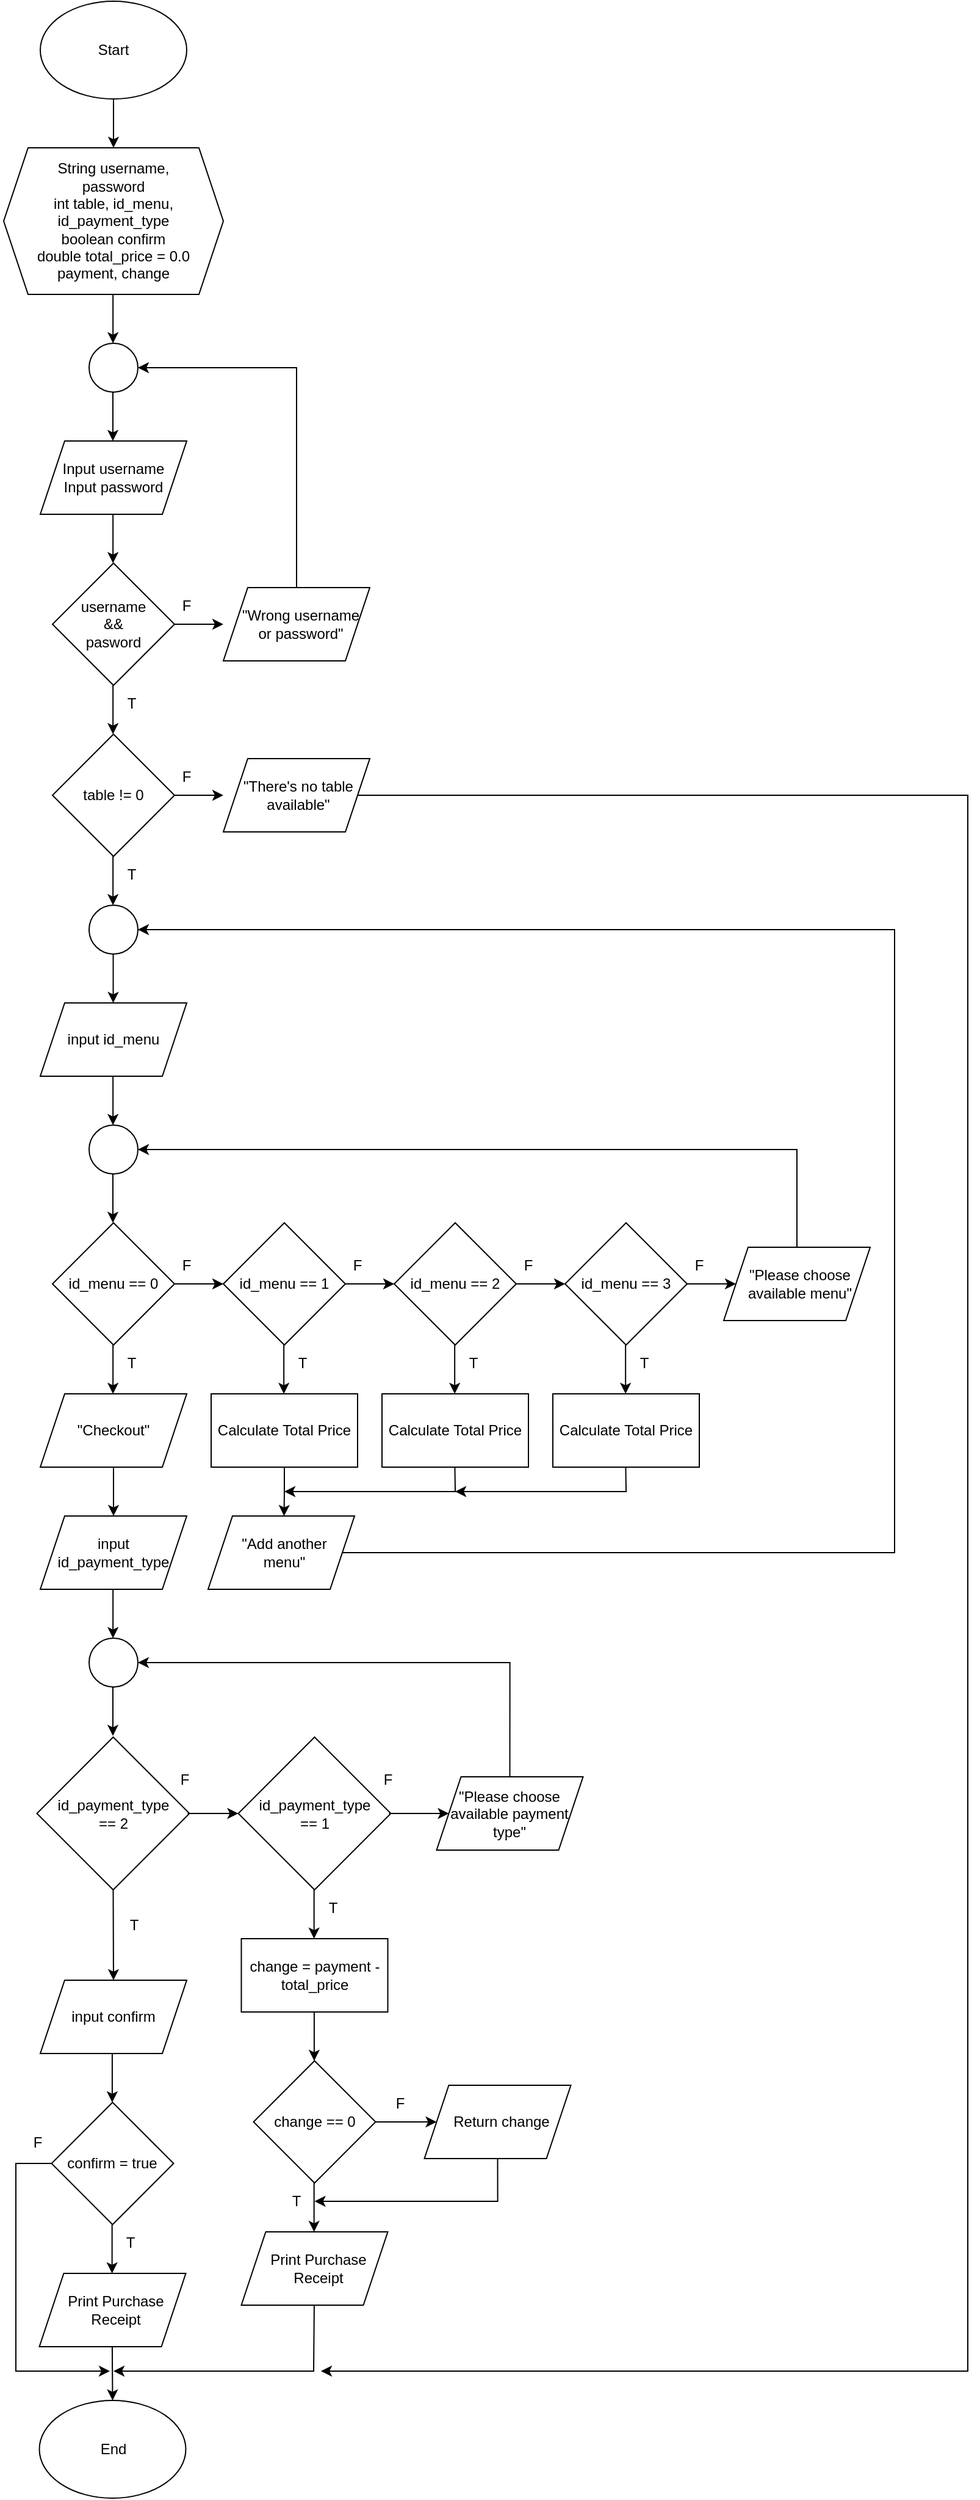 <mxfile version="22.0.4" type="device">
  <diagram id="C5RBs43oDa-KdzZeNtuy" name="Page-1">
    <mxGraphModel dx="1302" dy="694" grid="1" gridSize="10" guides="1" tooltips="1" connect="1" arrows="1" fold="1" page="1" pageScale="1" pageWidth="827" pageHeight="1169" math="0" shadow="0">
      <root>
        <mxCell id="WIyWlLk6GJQsqaUBKTNV-0" />
        <mxCell id="WIyWlLk6GJQsqaUBKTNV-1" parent="WIyWlLk6GJQsqaUBKTNV-0" />
        <mxCell id="mtUxCEYfdpIzJT_yHDzn-0" value="" style="ellipse;whiteSpace=wrap;html=1;" parent="WIyWlLk6GJQsqaUBKTNV-1" vertex="1">
          <mxGeometry x="200" y="40" width="120" height="80" as="geometry" />
        </mxCell>
        <mxCell id="mtUxCEYfdpIzJT_yHDzn-1" value="Start" style="text;html=1;strokeColor=none;fillColor=none;align=center;verticalAlign=middle;whiteSpace=wrap;rounded=0;" parent="WIyWlLk6GJQsqaUBKTNV-1" vertex="1">
          <mxGeometry x="230" y="65" width="60" height="30" as="geometry" />
        </mxCell>
        <mxCell id="mtUxCEYfdpIzJT_yHDzn-2" value="" style="endArrow=classic;html=1;rounded=0;exitX=0.5;exitY=1;exitDx=0;exitDy=0;" parent="WIyWlLk6GJQsqaUBKTNV-1" source="mtUxCEYfdpIzJT_yHDzn-0" edge="1">
          <mxGeometry width="50" height="50" relative="1" as="geometry">
            <mxPoint x="260" y="260" as="sourcePoint" />
            <mxPoint x="260" y="160" as="targetPoint" />
          </mxGeometry>
        </mxCell>
        <mxCell id="mtUxCEYfdpIzJT_yHDzn-3" value="" style="shape=hexagon;perimeter=hexagonPerimeter2;whiteSpace=wrap;html=1;fixedSize=1;" parent="WIyWlLk6GJQsqaUBKTNV-1" vertex="1">
          <mxGeometry x="170" y="160" width="180" height="120" as="geometry" />
        </mxCell>
        <mxCell id="mtUxCEYfdpIzJT_yHDzn-4" value="String username, password&lt;br&gt;int table, id_menu, id_payment_type&lt;br&gt;boolean confirm&lt;br&gt;double total_price = 0.0 payment, change" style="text;html=1;strokeColor=none;fillColor=none;align=center;verticalAlign=middle;whiteSpace=wrap;rounded=0;" parent="WIyWlLk6GJQsqaUBKTNV-1" vertex="1">
          <mxGeometry x="189.75" y="160" width="140" height="120" as="geometry" />
        </mxCell>
        <mxCell id="mtUxCEYfdpIzJT_yHDzn-5" value="" style="endArrow=classic;html=1;rounded=0;exitX=0.5;exitY=1;exitDx=0;exitDy=0;" parent="WIyWlLk6GJQsqaUBKTNV-1" edge="1">
          <mxGeometry width="50" height="50" relative="1" as="geometry">
            <mxPoint x="259.58" y="280" as="sourcePoint" />
            <mxPoint x="259.58" y="320" as="targetPoint" />
          </mxGeometry>
        </mxCell>
        <mxCell id="mtUxCEYfdpIzJT_yHDzn-6" value="" style="shape=parallelogram;perimeter=parallelogramPerimeter;whiteSpace=wrap;html=1;fixedSize=1;" parent="WIyWlLk6GJQsqaUBKTNV-1" vertex="1">
          <mxGeometry x="200" y="400" width="120" height="60" as="geometry" />
        </mxCell>
        <mxCell id="mtUxCEYfdpIzJT_yHDzn-7" value="Input username Input password" style="text;html=1;strokeColor=none;fillColor=none;align=center;verticalAlign=middle;whiteSpace=wrap;rounded=0;" parent="WIyWlLk6GJQsqaUBKTNV-1" vertex="1">
          <mxGeometry x="215" y="415" width="90" height="30" as="geometry" />
        </mxCell>
        <mxCell id="mtUxCEYfdpIzJT_yHDzn-8" value="" style="endArrow=classic;html=1;rounded=0;exitX=0.5;exitY=1;exitDx=0;exitDy=0;" parent="WIyWlLk6GJQsqaUBKTNV-1" edge="1">
          <mxGeometry width="50" height="50" relative="1" as="geometry">
            <mxPoint x="259.58" y="460" as="sourcePoint" />
            <mxPoint x="259.58" y="500" as="targetPoint" />
          </mxGeometry>
        </mxCell>
        <mxCell id="mtUxCEYfdpIzJT_yHDzn-9" value="" style="rhombus;whiteSpace=wrap;html=1;" parent="WIyWlLk6GJQsqaUBKTNV-1" vertex="1">
          <mxGeometry x="210" y="500" width="100" height="100" as="geometry" />
        </mxCell>
        <mxCell id="mtUxCEYfdpIzJT_yHDzn-10" value="username &amp;amp;&amp;amp; pasword" style="text;html=1;strokeColor=none;fillColor=none;align=center;verticalAlign=middle;whiteSpace=wrap;rounded=0;" parent="WIyWlLk6GJQsqaUBKTNV-1" vertex="1">
          <mxGeometry x="230" y="530" width="60" height="40" as="geometry" />
        </mxCell>
        <mxCell id="mtUxCEYfdpIzJT_yHDzn-12" value="" style="endArrow=classic;html=1;rounded=0;exitX=0.5;exitY=1;exitDx=0;exitDy=0;" parent="WIyWlLk6GJQsqaUBKTNV-1" edge="1">
          <mxGeometry width="50" height="50" relative="1" as="geometry">
            <mxPoint x="310" y="550" as="sourcePoint" />
            <mxPoint x="350" y="550" as="targetPoint" />
          </mxGeometry>
        </mxCell>
        <mxCell id="mtUxCEYfdpIzJT_yHDzn-13" value="" style="endArrow=classic;html=1;rounded=0;exitX=0.5;exitY=1;exitDx=0;exitDy=0;" parent="WIyWlLk6GJQsqaUBKTNV-1" edge="1">
          <mxGeometry width="50" height="50" relative="1" as="geometry">
            <mxPoint x="259.58" y="600" as="sourcePoint" />
            <mxPoint x="259.58" y="640" as="targetPoint" />
          </mxGeometry>
        </mxCell>
        <mxCell id="mtUxCEYfdpIzJT_yHDzn-14" value="F" style="text;html=1;strokeColor=none;fillColor=none;align=center;verticalAlign=middle;whiteSpace=wrap;rounded=0;" parent="WIyWlLk6GJQsqaUBKTNV-1" vertex="1">
          <mxGeometry x="290" y="520" width="60" height="30" as="geometry" />
        </mxCell>
        <mxCell id="mtUxCEYfdpIzJT_yHDzn-15" value="T" style="text;html=1;strokeColor=none;fillColor=none;align=center;verticalAlign=middle;whiteSpace=wrap;rounded=0;" parent="WIyWlLk6GJQsqaUBKTNV-1" vertex="1">
          <mxGeometry x="245" y="600" width="60" height="30" as="geometry" />
        </mxCell>
        <mxCell id="mtUxCEYfdpIzJT_yHDzn-16" value="" style="shape=parallelogram;perimeter=parallelogramPerimeter;whiteSpace=wrap;html=1;fixedSize=1;" parent="WIyWlLk6GJQsqaUBKTNV-1" vertex="1">
          <mxGeometry x="350" y="520" width="120" height="60" as="geometry" />
        </mxCell>
        <mxCell id="mtUxCEYfdpIzJT_yHDzn-17" value="&quot;Wrong username or password&quot;" style="text;html=1;strokeColor=none;fillColor=none;align=center;verticalAlign=middle;whiteSpace=wrap;rounded=0;" parent="WIyWlLk6GJQsqaUBKTNV-1" vertex="1">
          <mxGeometry x="359.5" y="535" width="107" height="30" as="geometry" />
        </mxCell>
        <mxCell id="mtUxCEYfdpIzJT_yHDzn-20" value="" style="endArrow=classic;html=1;rounded=0;exitX=0.5;exitY=0;exitDx=0;exitDy=0;entryX=1;entryY=0.5;entryDx=0;entryDy=0;" parent="WIyWlLk6GJQsqaUBKTNV-1" source="mtUxCEYfdpIzJT_yHDzn-16" target="gABwXKoPY9eizgWcIS5i-0" edge="1">
          <mxGeometry width="50" height="50" relative="1" as="geometry">
            <mxPoint x="340" y="520" as="sourcePoint" />
            <mxPoint x="390" y="470" as="targetPoint" />
            <Array as="points">
              <mxPoint x="410" y="340" />
            </Array>
          </mxGeometry>
        </mxCell>
        <mxCell id="mtUxCEYfdpIzJT_yHDzn-22" value="" style="rhombus;whiteSpace=wrap;html=1;" parent="WIyWlLk6GJQsqaUBKTNV-1" vertex="1">
          <mxGeometry x="210" y="640" width="100" height="100" as="geometry" />
        </mxCell>
        <mxCell id="mtUxCEYfdpIzJT_yHDzn-23" value="table != 0" style="text;html=1;strokeColor=none;fillColor=none;align=center;verticalAlign=middle;whiteSpace=wrap;rounded=0;" parent="WIyWlLk6GJQsqaUBKTNV-1" vertex="1">
          <mxGeometry x="230" y="670" width="60" height="40" as="geometry" />
        </mxCell>
        <mxCell id="mtUxCEYfdpIzJT_yHDzn-24" value="" style="endArrow=classic;html=1;rounded=0;exitX=0.5;exitY=1;exitDx=0;exitDy=0;" parent="WIyWlLk6GJQsqaUBKTNV-1" edge="1">
          <mxGeometry width="50" height="50" relative="1" as="geometry">
            <mxPoint x="259.58" y="740" as="sourcePoint" />
            <mxPoint x="259.58" y="780" as="targetPoint" />
          </mxGeometry>
        </mxCell>
        <mxCell id="mtUxCEYfdpIzJT_yHDzn-25" value="T" style="text;html=1;strokeColor=none;fillColor=none;align=center;verticalAlign=middle;whiteSpace=wrap;rounded=0;" parent="WIyWlLk6GJQsqaUBKTNV-1" vertex="1">
          <mxGeometry x="245" y="740" width="60" height="30" as="geometry" />
        </mxCell>
        <mxCell id="mtUxCEYfdpIzJT_yHDzn-26" value="" style="endArrow=classic;html=1;rounded=0;exitX=0.5;exitY=1;exitDx=0;exitDy=0;" parent="WIyWlLk6GJQsqaUBKTNV-1" edge="1">
          <mxGeometry width="50" height="50" relative="1" as="geometry">
            <mxPoint x="310" y="690" as="sourcePoint" />
            <mxPoint x="350" y="690" as="targetPoint" />
          </mxGeometry>
        </mxCell>
        <mxCell id="mtUxCEYfdpIzJT_yHDzn-27" value="F" style="text;html=1;strokeColor=none;fillColor=none;align=center;verticalAlign=middle;whiteSpace=wrap;rounded=0;" parent="WIyWlLk6GJQsqaUBKTNV-1" vertex="1">
          <mxGeometry x="290" y="660" width="60" height="30" as="geometry" />
        </mxCell>
        <mxCell id="gABwXKoPY9eizgWcIS5i-129" style="edgeStyle=orthogonalEdgeStyle;rounded=0;orthogonalLoop=1;jettySize=auto;html=1;exitX=1;exitY=0.5;exitDx=0;exitDy=0;" parent="WIyWlLk6GJQsqaUBKTNV-1" source="mtUxCEYfdpIzJT_yHDzn-28" edge="1">
          <mxGeometry relative="1" as="geometry">
            <mxPoint x="430" y="1980" as="targetPoint" />
            <Array as="points">
              <mxPoint x="960" y="690" />
              <mxPoint x="960" y="1980" />
            </Array>
          </mxGeometry>
        </mxCell>
        <mxCell id="mtUxCEYfdpIzJT_yHDzn-28" value="" style="shape=parallelogram;perimeter=parallelogramPerimeter;whiteSpace=wrap;html=1;fixedSize=1;" parent="WIyWlLk6GJQsqaUBKTNV-1" vertex="1">
          <mxGeometry x="350" y="660" width="120" height="60" as="geometry" />
        </mxCell>
        <mxCell id="mtUxCEYfdpIzJT_yHDzn-29" value="&quot;There&#39;s no table available&quot;" style="text;html=1;strokeColor=none;fillColor=none;align=center;verticalAlign=middle;whiteSpace=wrap;rounded=0;" parent="WIyWlLk6GJQsqaUBKTNV-1" vertex="1">
          <mxGeometry x="361" y="675" width="100.5" height="30" as="geometry" />
        </mxCell>
        <mxCell id="mtUxCEYfdpIzJT_yHDzn-30" value="" style="rhombus;whiteSpace=wrap;html=1;" parent="WIyWlLk6GJQsqaUBKTNV-1" vertex="1">
          <mxGeometry x="350" y="1040" width="100" height="100" as="geometry" />
        </mxCell>
        <mxCell id="mtUxCEYfdpIzJT_yHDzn-31" value="id_menu == 1" style="text;html=1;strokeColor=none;fillColor=none;align=center;verticalAlign=middle;whiteSpace=wrap;rounded=0;" parent="WIyWlLk6GJQsqaUBKTNV-1" vertex="1">
          <mxGeometry x="360" y="1070" width="80" height="40" as="geometry" />
        </mxCell>
        <mxCell id="mtUxCEYfdpIzJT_yHDzn-32" value="" style="endArrow=classic;html=1;rounded=0;exitX=0.5;exitY=1;exitDx=0;exitDy=0;" parent="WIyWlLk6GJQsqaUBKTNV-1" edge="1">
          <mxGeometry width="50" height="50" relative="1" as="geometry">
            <mxPoint x="399.58" y="1140" as="sourcePoint" />
            <mxPoint x="399.58" y="1180" as="targetPoint" />
          </mxGeometry>
        </mxCell>
        <mxCell id="mtUxCEYfdpIzJT_yHDzn-33" value="T" style="text;html=1;strokeColor=none;fillColor=none;align=center;verticalAlign=middle;whiteSpace=wrap;rounded=0;" parent="WIyWlLk6GJQsqaUBKTNV-1" vertex="1">
          <mxGeometry x="385" y="1140" width="60" height="30" as="geometry" />
        </mxCell>
        <mxCell id="mtUxCEYfdpIzJT_yHDzn-34" value="" style="endArrow=classic;html=1;rounded=0;exitX=0.5;exitY=1;exitDx=0;exitDy=0;" parent="WIyWlLk6GJQsqaUBKTNV-1" edge="1">
          <mxGeometry width="50" height="50" relative="1" as="geometry">
            <mxPoint x="450" y="1090" as="sourcePoint" />
            <mxPoint x="490" y="1090" as="targetPoint" />
          </mxGeometry>
        </mxCell>
        <mxCell id="mtUxCEYfdpIzJT_yHDzn-35" value="F" style="text;html=1;strokeColor=none;fillColor=none;align=center;verticalAlign=middle;whiteSpace=wrap;rounded=0;" parent="WIyWlLk6GJQsqaUBKTNV-1" vertex="1">
          <mxGeometry x="430" y="1060" width="60" height="30" as="geometry" />
        </mxCell>
        <mxCell id="mtUxCEYfdpIzJT_yHDzn-48" value="" style="rhombus;whiteSpace=wrap;html=1;" parent="WIyWlLk6GJQsqaUBKTNV-1" vertex="1">
          <mxGeometry x="490" y="1040" width="100" height="100" as="geometry" />
        </mxCell>
        <mxCell id="mtUxCEYfdpIzJT_yHDzn-49" value="id_menu == 2" style="text;html=1;strokeColor=none;fillColor=none;align=center;verticalAlign=middle;whiteSpace=wrap;rounded=0;" parent="WIyWlLk6GJQsqaUBKTNV-1" vertex="1">
          <mxGeometry x="500" y="1070" width="80" height="40" as="geometry" />
        </mxCell>
        <mxCell id="mtUxCEYfdpIzJT_yHDzn-50" value="" style="endArrow=classic;html=1;rounded=0;exitX=0.5;exitY=1;exitDx=0;exitDy=0;" parent="WIyWlLk6GJQsqaUBKTNV-1" edge="1">
          <mxGeometry width="50" height="50" relative="1" as="geometry">
            <mxPoint x="539.58" y="1140" as="sourcePoint" />
            <mxPoint x="539.58" y="1180" as="targetPoint" />
          </mxGeometry>
        </mxCell>
        <mxCell id="mtUxCEYfdpIzJT_yHDzn-51" value="T" style="text;html=1;strokeColor=none;fillColor=none;align=center;verticalAlign=middle;whiteSpace=wrap;rounded=0;" parent="WIyWlLk6GJQsqaUBKTNV-1" vertex="1">
          <mxGeometry x="525" y="1140" width="60" height="30" as="geometry" />
        </mxCell>
        <mxCell id="mtUxCEYfdpIzJT_yHDzn-52" value="" style="endArrow=classic;html=1;rounded=0;exitX=0.5;exitY=1;exitDx=0;exitDy=0;" parent="WIyWlLk6GJQsqaUBKTNV-1" edge="1">
          <mxGeometry width="50" height="50" relative="1" as="geometry">
            <mxPoint x="590" y="1090" as="sourcePoint" />
            <mxPoint x="630" y="1090" as="targetPoint" />
          </mxGeometry>
        </mxCell>
        <mxCell id="mtUxCEYfdpIzJT_yHDzn-53" value="F" style="text;html=1;strokeColor=none;fillColor=none;align=center;verticalAlign=middle;whiteSpace=wrap;rounded=0;" parent="WIyWlLk6GJQsqaUBKTNV-1" vertex="1">
          <mxGeometry x="570" y="1060" width="60" height="30" as="geometry" />
        </mxCell>
        <mxCell id="mtUxCEYfdpIzJT_yHDzn-54" value="" style="rhombus;whiteSpace=wrap;html=1;" parent="WIyWlLk6GJQsqaUBKTNV-1" vertex="1">
          <mxGeometry x="630" y="1040" width="100" height="100" as="geometry" />
        </mxCell>
        <mxCell id="mtUxCEYfdpIzJT_yHDzn-55" value="id_menu == 3" style="text;html=1;strokeColor=none;fillColor=none;align=center;verticalAlign=middle;whiteSpace=wrap;rounded=0;" parent="WIyWlLk6GJQsqaUBKTNV-1" vertex="1">
          <mxGeometry x="640" y="1070" width="80" height="40" as="geometry" />
        </mxCell>
        <mxCell id="mtUxCEYfdpIzJT_yHDzn-56" value="" style="endArrow=classic;html=1;rounded=0;exitX=0.5;exitY=1;exitDx=0;exitDy=0;" parent="WIyWlLk6GJQsqaUBKTNV-1" edge="1">
          <mxGeometry width="50" height="50" relative="1" as="geometry">
            <mxPoint x="679.58" y="1140" as="sourcePoint" />
            <mxPoint x="679.58" y="1180" as="targetPoint" />
          </mxGeometry>
        </mxCell>
        <mxCell id="mtUxCEYfdpIzJT_yHDzn-57" value="T" style="text;html=1;strokeColor=none;fillColor=none;align=center;verticalAlign=middle;whiteSpace=wrap;rounded=0;" parent="WIyWlLk6GJQsqaUBKTNV-1" vertex="1">
          <mxGeometry x="665" y="1140" width="60" height="30" as="geometry" />
        </mxCell>
        <mxCell id="mtUxCEYfdpIzJT_yHDzn-58" value="" style="endArrow=classic;html=1;rounded=0;exitX=0.5;exitY=1;exitDx=0;exitDy=0;" parent="WIyWlLk6GJQsqaUBKTNV-1" edge="1">
          <mxGeometry width="50" height="50" relative="1" as="geometry">
            <mxPoint x="730" y="1090" as="sourcePoint" />
            <mxPoint x="770" y="1090" as="targetPoint" />
          </mxGeometry>
        </mxCell>
        <mxCell id="mtUxCEYfdpIzJT_yHDzn-59" value="F" style="text;html=1;strokeColor=none;fillColor=none;align=center;verticalAlign=middle;whiteSpace=wrap;rounded=0;" parent="WIyWlLk6GJQsqaUBKTNV-1" vertex="1">
          <mxGeometry x="710" y="1060" width="60" height="30" as="geometry" />
        </mxCell>
        <mxCell id="gABwXKoPY9eizgWcIS5i-77" style="edgeStyle=orthogonalEdgeStyle;rounded=0;orthogonalLoop=1;jettySize=auto;html=1;exitX=0.5;exitY=1;exitDx=0;exitDy=0;" parent="WIyWlLk6GJQsqaUBKTNV-1" source="mtUxCEYfdpIzJT_yHDzn-64" edge="1">
          <mxGeometry relative="1" as="geometry">
            <mxPoint x="399.759" y="1280.0" as="targetPoint" />
          </mxGeometry>
        </mxCell>
        <mxCell id="mtUxCEYfdpIzJT_yHDzn-64" value="" style="rounded=0;whiteSpace=wrap;html=1;" parent="WIyWlLk6GJQsqaUBKTNV-1" vertex="1">
          <mxGeometry x="340" y="1180" width="120" height="60" as="geometry" />
        </mxCell>
        <mxCell id="mtUxCEYfdpIzJT_yHDzn-65" value="" style="rounded=0;whiteSpace=wrap;html=1;" parent="WIyWlLk6GJQsqaUBKTNV-1" vertex="1">
          <mxGeometry x="620" y="1180" width="120" height="60" as="geometry" />
        </mxCell>
        <mxCell id="mtUxCEYfdpIzJT_yHDzn-66" value="" style="rounded=0;whiteSpace=wrap;html=1;" parent="WIyWlLk6GJQsqaUBKTNV-1" vertex="1">
          <mxGeometry x="480" y="1180" width="120" height="60" as="geometry" />
        </mxCell>
        <mxCell id="mtUxCEYfdpIzJT_yHDzn-67" value="Calculate Total Price" style="text;html=1;strokeColor=none;fillColor=none;align=center;verticalAlign=middle;whiteSpace=wrap;rounded=0;" parent="WIyWlLk6GJQsqaUBKTNV-1" vertex="1">
          <mxGeometry x="340" y="1195" width="120" height="30" as="geometry" />
        </mxCell>
        <mxCell id="mtUxCEYfdpIzJT_yHDzn-68" value="Calculate Total Price" style="text;html=1;strokeColor=none;fillColor=none;align=center;verticalAlign=middle;whiteSpace=wrap;rounded=0;" parent="WIyWlLk6GJQsqaUBKTNV-1" vertex="1">
          <mxGeometry x="480" y="1195" width="120" height="30" as="geometry" />
        </mxCell>
        <mxCell id="mtUxCEYfdpIzJT_yHDzn-69" value="Calculate Total Price" style="text;html=1;strokeColor=none;fillColor=none;align=center;verticalAlign=middle;whiteSpace=wrap;rounded=0;" parent="WIyWlLk6GJQsqaUBKTNV-1" vertex="1">
          <mxGeometry x="620" y="1195" width="120" height="30" as="geometry" />
        </mxCell>
        <mxCell id="mtUxCEYfdpIzJT_yHDzn-76" value="" style="endArrow=classic;html=1;rounded=0;exitX=0.5;exitY=1;exitDx=0;exitDy=0;" parent="WIyWlLk6GJQsqaUBKTNV-1" edge="1">
          <mxGeometry width="50" height="50" relative="1" as="geometry">
            <mxPoint x="539.71" y="1240" as="sourcePoint" />
            <mxPoint x="400" y="1260" as="targetPoint" />
            <Array as="points">
              <mxPoint x="540" y="1260" />
            </Array>
          </mxGeometry>
        </mxCell>
        <mxCell id="mtUxCEYfdpIzJT_yHDzn-77" value="" style="endArrow=classic;html=1;rounded=0;exitX=0.5;exitY=1;exitDx=0;exitDy=0;" parent="WIyWlLk6GJQsqaUBKTNV-1" edge="1">
          <mxGeometry width="50" height="50" relative="1" as="geometry">
            <mxPoint x="679.71" y="1240" as="sourcePoint" />
            <mxPoint x="540" y="1260" as="targetPoint" />
            <Array as="points">
              <mxPoint x="680" y="1260" />
            </Array>
          </mxGeometry>
        </mxCell>
        <mxCell id="mtUxCEYfdpIzJT_yHDzn-78" value="" style="rhombus;whiteSpace=wrap;html=1;" parent="WIyWlLk6GJQsqaUBKTNV-1" vertex="1">
          <mxGeometry x="362.25" y="1461" width="125" height="125" as="geometry" />
        </mxCell>
        <mxCell id="mtUxCEYfdpIzJT_yHDzn-79" value="id_payment_type == 1" style="text;html=1;strokeColor=none;fillColor=none;align=center;verticalAlign=middle;whiteSpace=wrap;rounded=0;" parent="WIyWlLk6GJQsqaUBKTNV-1" vertex="1">
          <mxGeometry x="379.75" y="1503.5" width="90" height="40" as="geometry" />
        </mxCell>
        <mxCell id="mtUxCEYfdpIzJT_yHDzn-80" value="" style="endArrow=classic;html=1;rounded=0;exitX=0.5;exitY=1;exitDx=0;exitDy=0;" parent="WIyWlLk6GJQsqaUBKTNV-1" edge="1">
          <mxGeometry width="50" height="50" relative="1" as="geometry">
            <mxPoint x="424.33" y="1586" as="sourcePoint" />
            <mxPoint x="424.33" y="1626" as="targetPoint" />
          </mxGeometry>
        </mxCell>
        <mxCell id="mtUxCEYfdpIzJT_yHDzn-81" value="T" style="text;html=1;strokeColor=none;fillColor=none;align=center;verticalAlign=middle;whiteSpace=wrap;rounded=0;" parent="WIyWlLk6GJQsqaUBKTNV-1" vertex="1">
          <mxGeometry x="409.75" y="1586" width="60" height="30" as="geometry" />
        </mxCell>
        <mxCell id="mtUxCEYfdpIzJT_yHDzn-82" value="" style="endArrow=classic;html=1;rounded=0;exitX=0.5;exitY=1;exitDx=0;exitDy=0;" parent="WIyWlLk6GJQsqaUBKTNV-1" target="gABwXKoPY9eizgWcIS5i-53" edge="1">
          <mxGeometry width="50" height="50" relative="1" as="geometry">
            <mxPoint x="485.75" y="1523.5" as="sourcePoint" />
            <mxPoint x="525.75" y="1523.5" as="targetPoint" />
          </mxGeometry>
        </mxCell>
        <mxCell id="mtUxCEYfdpIzJT_yHDzn-83" value="F" style="text;html=1;strokeColor=none;fillColor=none;align=center;verticalAlign=middle;whiteSpace=wrap;rounded=0;" parent="WIyWlLk6GJQsqaUBKTNV-1" vertex="1">
          <mxGeometry x="454.75" y="1481" width="60" height="30" as="geometry" />
        </mxCell>
        <mxCell id="mtUxCEYfdpIzJT_yHDzn-87" value="" style="rhombus;whiteSpace=wrap;html=1;" parent="WIyWlLk6GJQsqaUBKTNV-1" vertex="1">
          <mxGeometry x="374.75" y="1726" width="100" height="100" as="geometry" />
        </mxCell>
        <mxCell id="mtUxCEYfdpIzJT_yHDzn-88" value="change == 0" style="text;html=1;strokeColor=none;fillColor=none;align=center;verticalAlign=middle;whiteSpace=wrap;rounded=0;" parent="WIyWlLk6GJQsqaUBKTNV-1" vertex="1">
          <mxGeometry x="379.75" y="1756" width="90" height="40" as="geometry" />
        </mxCell>
        <mxCell id="mtUxCEYfdpIzJT_yHDzn-89" value="" style="endArrow=classic;html=1;rounded=0;exitX=0.5;exitY=1;exitDx=0;exitDy=0;" parent="WIyWlLk6GJQsqaUBKTNV-1" edge="1">
          <mxGeometry width="50" height="50" relative="1" as="geometry">
            <mxPoint x="424.33" y="1826" as="sourcePoint" />
            <mxPoint x="424.33" y="1866" as="targetPoint" />
          </mxGeometry>
        </mxCell>
        <mxCell id="mtUxCEYfdpIzJT_yHDzn-90" value="T" style="text;html=1;strokeColor=none;fillColor=none;align=center;verticalAlign=middle;whiteSpace=wrap;rounded=0;" parent="WIyWlLk6GJQsqaUBKTNV-1" vertex="1">
          <mxGeometry x="380" y="1826" width="60" height="30" as="geometry" />
        </mxCell>
        <mxCell id="mtUxCEYfdpIzJT_yHDzn-92" value="F" style="text;html=1;strokeColor=none;fillColor=none;align=center;verticalAlign=middle;whiteSpace=wrap;rounded=0;" parent="WIyWlLk6GJQsqaUBKTNV-1" vertex="1">
          <mxGeometry x="464.75" y="1746" width="60" height="30" as="geometry" />
        </mxCell>
        <mxCell id="mtUxCEYfdpIzJT_yHDzn-93" value="" style="rounded=0;whiteSpace=wrap;html=1;" parent="WIyWlLk6GJQsqaUBKTNV-1" vertex="1">
          <mxGeometry x="364.75" y="1626" width="120" height="60" as="geometry" />
        </mxCell>
        <mxCell id="mtUxCEYfdpIzJT_yHDzn-94" value="change = payment - total_price" style="text;html=1;strokeColor=none;fillColor=none;align=center;verticalAlign=middle;whiteSpace=wrap;rounded=0;" parent="WIyWlLk6GJQsqaUBKTNV-1" vertex="1">
          <mxGeometry x="364.75" y="1641" width="120" height="30" as="geometry" />
        </mxCell>
        <mxCell id="mtUxCEYfdpIzJT_yHDzn-95" value="" style="endArrow=classic;html=1;rounded=0;exitX=0.5;exitY=1;exitDx=0;exitDy=0;" parent="WIyWlLk6GJQsqaUBKTNV-1" edge="1">
          <mxGeometry width="50" height="50" relative="1" as="geometry">
            <mxPoint x="424.46" y="1686" as="sourcePoint" />
            <mxPoint x="424.46" y="1726" as="targetPoint" />
          </mxGeometry>
        </mxCell>
        <mxCell id="mtUxCEYfdpIzJT_yHDzn-96" value="" style="shape=parallelogram;perimeter=parallelogramPerimeter;whiteSpace=wrap;html=1;fixedSize=1;" parent="WIyWlLk6GJQsqaUBKTNV-1" vertex="1">
          <mxGeometry x="364.75" y="1866" width="120" height="60" as="geometry" />
        </mxCell>
        <mxCell id="mtUxCEYfdpIzJT_yHDzn-97" value="Print Purchase Receipt" style="text;html=1;strokeColor=none;fillColor=none;align=center;verticalAlign=middle;whiteSpace=wrap;rounded=0;" parent="WIyWlLk6GJQsqaUBKTNV-1" vertex="1">
          <mxGeometry x="382.75" y="1873.5" width="90" height="45" as="geometry" />
        </mxCell>
        <mxCell id="gABwXKoPY9eizgWcIS5i-58" style="edgeStyle=orthogonalEdgeStyle;rounded=0;orthogonalLoop=1;jettySize=auto;html=1;exitX=0.5;exitY=1;exitDx=0;exitDy=0;" parent="WIyWlLk6GJQsqaUBKTNV-1" source="mtUxCEYfdpIzJT_yHDzn-101" edge="1">
          <mxGeometry relative="1" as="geometry">
            <mxPoint x="424.75" y="1841" as="targetPoint" />
            <Array as="points">
              <mxPoint x="574.75" y="1841" />
            </Array>
          </mxGeometry>
        </mxCell>
        <mxCell id="mtUxCEYfdpIzJT_yHDzn-101" value="" style="shape=parallelogram;perimeter=parallelogramPerimeter;whiteSpace=wrap;html=1;fixedSize=1;" parent="WIyWlLk6GJQsqaUBKTNV-1" vertex="1">
          <mxGeometry x="514.75" y="1746" width="120" height="60" as="geometry" />
        </mxCell>
        <mxCell id="mtUxCEYfdpIzJT_yHDzn-102" value="Return change" style="text;html=1;strokeColor=none;fillColor=none;align=center;verticalAlign=middle;whiteSpace=wrap;rounded=0;" parent="WIyWlLk6GJQsqaUBKTNV-1" vertex="1">
          <mxGeometry x="532.75" y="1753.5" width="90" height="45" as="geometry" />
        </mxCell>
        <mxCell id="mtUxCEYfdpIzJT_yHDzn-104" value="" style="endArrow=classic;html=1;rounded=0;exitX=0.5;exitY=1;exitDx=0;exitDy=0;" parent="WIyWlLk6GJQsqaUBKTNV-1" edge="1">
          <mxGeometry width="50" height="50" relative="1" as="geometry">
            <mxPoint x="424.46" y="1926" as="sourcePoint" />
            <mxPoint x="260" y="1980" as="targetPoint" />
            <Array as="points">
              <mxPoint x="424" y="1980" />
            </Array>
          </mxGeometry>
        </mxCell>
        <mxCell id="mtUxCEYfdpIzJT_yHDzn-105" value="" style="ellipse;whiteSpace=wrap;html=1;" parent="WIyWlLk6GJQsqaUBKTNV-1" vertex="1">
          <mxGeometry x="199.25" y="2004" width="120" height="80" as="geometry" />
        </mxCell>
        <mxCell id="mtUxCEYfdpIzJT_yHDzn-106" value="End" style="text;html=1;strokeColor=none;fillColor=none;align=center;verticalAlign=middle;whiteSpace=wrap;rounded=0;" parent="WIyWlLk6GJQsqaUBKTNV-1" vertex="1">
          <mxGeometry x="230.25" y="2029" width="60" height="30" as="geometry" />
        </mxCell>
        <mxCell id="gABwXKoPY9eizgWcIS5i-0" value="" style="ellipse;whiteSpace=wrap;html=1;aspect=fixed;" parent="WIyWlLk6GJQsqaUBKTNV-1" vertex="1">
          <mxGeometry x="240" y="320" width="40" height="40" as="geometry" />
        </mxCell>
        <mxCell id="gABwXKoPY9eizgWcIS5i-1" value="" style="endArrow=classic;html=1;rounded=0;exitX=0.5;exitY=1;exitDx=0;exitDy=0;" parent="WIyWlLk6GJQsqaUBKTNV-1" edge="1">
          <mxGeometry width="50" height="50" relative="1" as="geometry">
            <mxPoint x="259.5" y="360" as="sourcePoint" />
            <mxPoint x="259.5" y="400" as="targetPoint" />
          </mxGeometry>
        </mxCell>
        <mxCell id="gABwXKoPY9eizgWcIS5i-10" value="" style="rhombus;whiteSpace=wrap;html=1;" parent="WIyWlLk6GJQsqaUBKTNV-1" vertex="1">
          <mxGeometry x="210" y="1040" width="100" height="100" as="geometry" />
        </mxCell>
        <mxCell id="gABwXKoPY9eizgWcIS5i-11" value="id_menu == 0" style="text;html=1;strokeColor=none;fillColor=none;align=center;verticalAlign=middle;whiteSpace=wrap;rounded=0;" parent="WIyWlLk6GJQsqaUBKTNV-1" vertex="1">
          <mxGeometry x="220" y="1070" width="80" height="40" as="geometry" />
        </mxCell>
        <mxCell id="gABwXKoPY9eizgWcIS5i-12" value="" style="endArrow=classic;html=1;rounded=0;exitX=0.5;exitY=1;exitDx=0;exitDy=0;" parent="WIyWlLk6GJQsqaUBKTNV-1" edge="1">
          <mxGeometry width="50" height="50" relative="1" as="geometry">
            <mxPoint x="259.58" y="1140" as="sourcePoint" />
            <mxPoint x="259.58" y="1180" as="targetPoint" />
          </mxGeometry>
        </mxCell>
        <mxCell id="gABwXKoPY9eizgWcIS5i-13" value="T" style="text;html=1;strokeColor=none;fillColor=none;align=center;verticalAlign=middle;whiteSpace=wrap;rounded=0;" parent="WIyWlLk6GJQsqaUBKTNV-1" vertex="1">
          <mxGeometry x="245" y="1140" width="60" height="30" as="geometry" />
        </mxCell>
        <mxCell id="gABwXKoPY9eizgWcIS5i-14" value="" style="endArrow=classic;html=1;rounded=0;exitX=0.5;exitY=1;exitDx=0;exitDy=0;" parent="WIyWlLk6GJQsqaUBKTNV-1" edge="1">
          <mxGeometry width="50" height="50" relative="1" as="geometry">
            <mxPoint x="310" y="1090" as="sourcePoint" />
            <mxPoint x="350" y="1090" as="targetPoint" />
          </mxGeometry>
        </mxCell>
        <mxCell id="gABwXKoPY9eizgWcIS5i-15" value="F" style="text;html=1;strokeColor=none;fillColor=none;align=center;verticalAlign=middle;whiteSpace=wrap;rounded=0;" parent="WIyWlLk6GJQsqaUBKTNV-1" vertex="1">
          <mxGeometry x="290" y="1060" width="60" height="30" as="geometry" />
        </mxCell>
        <mxCell id="gABwXKoPY9eizgWcIS5i-24" style="edgeStyle=orthogonalEdgeStyle;rounded=0;orthogonalLoop=1;jettySize=auto;html=1;entryX=1;entryY=0.5;entryDx=0;entryDy=0;exitX=0.5;exitY=0;exitDx=0;exitDy=0;" parent="WIyWlLk6GJQsqaUBKTNV-1" source="gABwXKoPY9eizgWcIS5i-16" target="gABwXKoPY9eizgWcIS5i-21" edge="1">
          <mxGeometry relative="1" as="geometry">
            <mxPoint x="870" y="880" as="sourcePoint" />
          </mxGeometry>
        </mxCell>
        <mxCell id="gABwXKoPY9eizgWcIS5i-16" value="" style="shape=parallelogram;perimeter=parallelogramPerimeter;whiteSpace=wrap;html=1;fixedSize=1;" parent="WIyWlLk6GJQsqaUBKTNV-1" vertex="1">
          <mxGeometry x="760" y="1060" width="120" height="60" as="geometry" />
        </mxCell>
        <mxCell id="gABwXKoPY9eizgWcIS5i-17" value="&quot;Please choose available menu&quot;" style="text;html=1;strokeColor=none;fillColor=none;align=center;verticalAlign=middle;whiteSpace=wrap;rounded=0;" parent="WIyWlLk6GJQsqaUBKTNV-1" vertex="1">
          <mxGeometry x="768.5" y="1075" width="107" height="30" as="geometry" />
        </mxCell>
        <mxCell id="gABwXKoPY9eizgWcIS5i-84" style="edgeStyle=orthogonalEdgeStyle;rounded=0;orthogonalLoop=1;jettySize=auto;html=1;exitX=0.5;exitY=1;exitDx=0;exitDy=0;entryX=0.5;entryY=0;entryDx=0;entryDy=0;" parent="WIyWlLk6GJQsqaUBKTNV-1" source="gABwXKoPY9eizgWcIS5i-19" target="gABwXKoPY9eizgWcIS5i-31" edge="1">
          <mxGeometry relative="1" as="geometry" />
        </mxCell>
        <mxCell id="gABwXKoPY9eizgWcIS5i-19" value="" style="shape=parallelogram;perimeter=parallelogramPerimeter;whiteSpace=wrap;html=1;fixedSize=1;" parent="WIyWlLk6GJQsqaUBKTNV-1" vertex="1">
          <mxGeometry x="200" y="1180" width="120" height="60" as="geometry" />
        </mxCell>
        <mxCell id="gABwXKoPY9eizgWcIS5i-20" value="&quot;Checkout&quot;" style="text;html=1;strokeColor=none;fillColor=none;align=center;verticalAlign=middle;whiteSpace=wrap;rounded=0;" parent="WIyWlLk6GJQsqaUBKTNV-1" vertex="1">
          <mxGeometry x="215" y="1187.5" width="90" height="45" as="geometry" />
        </mxCell>
        <mxCell id="gABwXKoPY9eizgWcIS5i-21" value="" style="ellipse;whiteSpace=wrap;html=1;aspect=fixed;" parent="WIyWlLk6GJQsqaUBKTNV-1" vertex="1">
          <mxGeometry x="240" y="960" width="40" height="40" as="geometry" />
        </mxCell>
        <mxCell id="gABwXKoPY9eizgWcIS5i-22" value="" style="endArrow=classic;html=1;rounded=0;exitX=0.5;exitY=1;exitDx=0;exitDy=0;" parent="WIyWlLk6GJQsqaUBKTNV-1" edge="1">
          <mxGeometry width="50" height="50" relative="1" as="geometry">
            <mxPoint x="259.5" y="1000" as="sourcePoint" />
            <mxPoint x="259.5" y="1040" as="targetPoint" />
          </mxGeometry>
        </mxCell>
        <mxCell id="gABwXKoPY9eizgWcIS5i-28" value="" style="shape=parallelogram;perimeter=parallelogramPerimeter;whiteSpace=wrap;html=1;fixedSize=1;" parent="WIyWlLk6GJQsqaUBKTNV-1" vertex="1">
          <mxGeometry x="200" y="860" width="120" height="60" as="geometry" />
        </mxCell>
        <mxCell id="gABwXKoPY9eizgWcIS5i-29" value="input id_menu" style="text;html=1;strokeColor=none;fillColor=none;align=center;verticalAlign=middle;whiteSpace=wrap;rounded=0;" parent="WIyWlLk6GJQsqaUBKTNV-1" vertex="1">
          <mxGeometry x="215" y="875" width="90" height="30" as="geometry" />
        </mxCell>
        <mxCell id="gABwXKoPY9eizgWcIS5i-30" value="" style="endArrow=classic;html=1;rounded=0;exitX=0.5;exitY=1;exitDx=0;exitDy=0;" parent="WIyWlLk6GJQsqaUBKTNV-1" edge="1">
          <mxGeometry width="50" height="50" relative="1" as="geometry">
            <mxPoint x="259.58" y="920" as="sourcePoint" />
            <mxPoint x="259.58" y="960" as="targetPoint" />
          </mxGeometry>
        </mxCell>
        <mxCell id="gABwXKoPY9eizgWcIS5i-31" value="" style="shape=parallelogram;perimeter=parallelogramPerimeter;whiteSpace=wrap;html=1;fixedSize=1;" parent="WIyWlLk6GJQsqaUBKTNV-1" vertex="1">
          <mxGeometry x="200" y="1280" width="120" height="60" as="geometry" />
        </mxCell>
        <mxCell id="gABwXKoPY9eizgWcIS5i-32" value="input id_payment_type" style="text;html=1;strokeColor=none;fillColor=none;align=center;verticalAlign=middle;whiteSpace=wrap;rounded=0;" parent="WIyWlLk6GJQsqaUBKTNV-1" vertex="1">
          <mxGeometry x="215" y="1295" width="90" height="30" as="geometry" />
        </mxCell>
        <mxCell id="gABwXKoPY9eizgWcIS5i-33" value="" style="endArrow=classic;html=1;rounded=0;exitX=0.5;exitY=1;exitDx=0;exitDy=0;" parent="WIyWlLk6GJQsqaUBKTNV-1" edge="1">
          <mxGeometry width="50" height="50" relative="1" as="geometry">
            <mxPoint x="259.58" y="1340" as="sourcePoint" />
            <mxPoint x="259.58" y="1380" as="targetPoint" />
          </mxGeometry>
        </mxCell>
        <mxCell id="gABwXKoPY9eizgWcIS5i-34" value="" style="ellipse;whiteSpace=wrap;html=1;aspect=fixed;" parent="WIyWlLk6GJQsqaUBKTNV-1" vertex="1">
          <mxGeometry x="240" y="1380" width="40" height="40" as="geometry" />
        </mxCell>
        <mxCell id="gABwXKoPY9eizgWcIS5i-35" value="" style="endArrow=classic;html=1;rounded=0;exitX=0.5;exitY=1;exitDx=0;exitDy=0;" parent="WIyWlLk6GJQsqaUBKTNV-1" edge="1">
          <mxGeometry width="50" height="50" relative="1" as="geometry">
            <mxPoint x="259.5" y="1420" as="sourcePoint" />
            <mxPoint x="259.5" y="1460" as="targetPoint" />
          </mxGeometry>
        </mxCell>
        <mxCell id="gABwXKoPY9eizgWcIS5i-38" value="" style="rhombus;whiteSpace=wrap;html=1;" parent="WIyWlLk6GJQsqaUBKTNV-1" vertex="1">
          <mxGeometry x="197.25" y="1461" width="125" height="125" as="geometry" />
        </mxCell>
        <mxCell id="gABwXKoPY9eizgWcIS5i-39" value="id_payment_type == 2" style="text;html=1;strokeColor=none;fillColor=none;align=center;verticalAlign=middle;whiteSpace=wrap;rounded=0;" parent="WIyWlLk6GJQsqaUBKTNV-1" vertex="1">
          <mxGeometry x="214.75" y="1503.5" width="90" height="40" as="geometry" />
        </mxCell>
        <mxCell id="gABwXKoPY9eizgWcIS5i-41" value="T" style="text;html=1;strokeColor=none;fillColor=none;align=center;verticalAlign=middle;whiteSpace=wrap;rounded=0;" parent="WIyWlLk6GJQsqaUBKTNV-1" vertex="1">
          <mxGeometry x="247.25" y="1600" width="60" height="30" as="geometry" />
        </mxCell>
        <mxCell id="gABwXKoPY9eizgWcIS5i-42" value="" style="endArrow=classic;html=1;rounded=0;exitX=0.5;exitY=1;exitDx=0;exitDy=0;entryX=0;entryY=0.5;entryDx=0;entryDy=0;" parent="WIyWlLk6GJQsqaUBKTNV-1" target="mtUxCEYfdpIzJT_yHDzn-78" edge="1">
          <mxGeometry width="50" height="50" relative="1" as="geometry">
            <mxPoint x="320.75" y="1523.5" as="sourcePoint" />
            <mxPoint x="360.75" y="1523.5" as="targetPoint" />
          </mxGeometry>
        </mxCell>
        <mxCell id="gABwXKoPY9eizgWcIS5i-43" value="F" style="text;html=1;strokeColor=none;fillColor=none;align=center;verticalAlign=middle;whiteSpace=wrap;rounded=0;" parent="WIyWlLk6GJQsqaUBKTNV-1" vertex="1">
          <mxGeometry x="287.25" y="1481" width="62.5" height="30" as="geometry" />
        </mxCell>
        <mxCell id="gABwXKoPY9eizgWcIS5i-55" style="edgeStyle=orthogonalEdgeStyle;rounded=0;orthogonalLoop=1;jettySize=auto;html=1;exitX=0.5;exitY=0;exitDx=0;exitDy=0;entryX=1;entryY=0.5;entryDx=0;entryDy=0;" parent="WIyWlLk6GJQsqaUBKTNV-1" source="gABwXKoPY9eizgWcIS5i-53" target="gABwXKoPY9eizgWcIS5i-34" edge="1">
          <mxGeometry relative="1" as="geometry" />
        </mxCell>
        <mxCell id="gABwXKoPY9eizgWcIS5i-53" value="" style="shape=parallelogram;perimeter=parallelogramPerimeter;whiteSpace=wrap;html=1;fixedSize=1;" parent="WIyWlLk6GJQsqaUBKTNV-1" vertex="1">
          <mxGeometry x="524.75" y="1493.5" width="120" height="60" as="geometry" />
        </mxCell>
        <mxCell id="gABwXKoPY9eizgWcIS5i-54" value="&quot;Please choose available payment type&quot;" style="text;html=1;strokeColor=none;fillColor=none;align=center;verticalAlign=middle;whiteSpace=wrap;rounded=0;" parent="WIyWlLk6GJQsqaUBKTNV-1" vertex="1">
          <mxGeometry x="531.25" y="1508.5" width="107" height="30" as="geometry" />
        </mxCell>
        <mxCell id="gABwXKoPY9eizgWcIS5i-82" style="edgeStyle=orthogonalEdgeStyle;rounded=0;orthogonalLoop=1;jettySize=auto;html=1;exitX=1;exitY=0.5;exitDx=0;exitDy=0;entryX=1;entryY=0.5;entryDx=0;entryDy=0;" parent="WIyWlLk6GJQsqaUBKTNV-1" source="gABwXKoPY9eizgWcIS5i-78" target="gABwXKoPY9eizgWcIS5i-80" edge="1">
          <mxGeometry relative="1" as="geometry">
            <Array as="points">
              <mxPoint x="900" y="1310" />
              <mxPoint x="900" y="800" />
            </Array>
          </mxGeometry>
        </mxCell>
        <mxCell id="gABwXKoPY9eizgWcIS5i-78" value="" style="shape=parallelogram;perimeter=parallelogramPerimeter;whiteSpace=wrap;html=1;fixedSize=1;" parent="WIyWlLk6GJQsqaUBKTNV-1" vertex="1">
          <mxGeometry x="337.5" y="1280" width="120" height="60" as="geometry" />
        </mxCell>
        <mxCell id="gABwXKoPY9eizgWcIS5i-79" value="&quot;Add another menu&quot;" style="text;html=1;strokeColor=none;fillColor=none;align=center;verticalAlign=middle;whiteSpace=wrap;rounded=0;" parent="WIyWlLk6GJQsqaUBKTNV-1" vertex="1">
          <mxGeometry x="358" y="1295" width="84" height="30" as="geometry" />
        </mxCell>
        <mxCell id="gABwXKoPY9eizgWcIS5i-80" value="" style="ellipse;whiteSpace=wrap;html=1;aspect=fixed;" parent="WIyWlLk6GJQsqaUBKTNV-1" vertex="1">
          <mxGeometry x="240" y="780" width="40" height="40" as="geometry" />
        </mxCell>
        <mxCell id="gABwXKoPY9eizgWcIS5i-81" value="" style="endArrow=classic;html=1;rounded=0;exitX=0.5;exitY=1;exitDx=0;exitDy=0;" parent="WIyWlLk6GJQsqaUBKTNV-1" edge="1">
          <mxGeometry width="50" height="50" relative="1" as="geometry">
            <mxPoint x="259.76" y="820" as="sourcePoint" />
            <mxPoint x="259.76" y="860" as="targetPoint" />
          </mxGeometry>
        </mxCell>
        <mxCell id="gABwXKoPY9eizgWcIS5i-85" value="" style="endArrow=classic;html=1;rounded=0;exitX=0.5;exitY=1;exitDx=0;exitDy=0;entryX=0;entryY=0.5;entryDx=0;entryDy=0;" parent="WIyWlLk6GJQsqaUBKTNV-1" target="mtUxCEYfdpIzJT_yHDzn-101" edge="1">
          <mxGeometry width="50" height="50" relative="1" as="geometry">
            <mxPoint x="474.75" y="1776" as="sourcePoint" />
            <mxPoint x="514.75" y="1776" as="targetPoint" />
          </mxGeometry>
        </mxCell>
        <mxCell id="gABwXKoPY9eizgWcIS5i-111" value="" style="shape=parallelogram;perimeter=parallelogramPerimeter;whiteSpace=wrap;html=1;fixedSize=1;" parent="WIyWlLk6GJQsqaUBKTNV-1" vertex="1">
          <mxGeometry x="200" y="1660" width="120" height="60" as="geometry" />
        </mxCell>
        <mxCell id="gABwXKoPY9eizgWcIS5i-112" value="input confirm" style="text;html=1;strokeColor=none;fillColor=none;align=center;verticalAlign=middle;whiteSpace=wrap;rounded=0;" parent="WIyWlLk6GJQsqaUBKTNV-1" vertex="1">
          <mxGeometry x="215" y="1667.5" width="90" height="45" as="geometry" />
        </mxCell>
        <mxCell id="gABwXKoPY9eizgWcIS5i-113" value="" style="endArrow=classic;html=1;rounded=0;entryX=0.5;entryY=0;entryDx=0;entryDy=0;exitX=0.5;exitY=1;exitDx=0;exitDy=0;" parent="WIyWlLk6GJQsqaUBKTNV-1" target="gABwXKoPY9eizgWcIS5i-111" edge="1" source="gABwXKoPY9eizgWcIS5i-38">
          <mxGeometry width="50" height="50" relative="1" as="geometry">
            <mxPoint x="260" y="1650" as="sourcePoint" />
            <mxPoint x="264.75" y="1721" as="targetPoint" />
          </mxGeometry>
        </mxCell>
        <mxCell id="gABwXKoPY9eizgWcIS5i-114" value="" style="rhombus;whiteSpace=wrap;html=1;" parent="WIyWlLk6GJQsqaUBKTNV-1" vertex="1">
          <mxGeometry x="209.25" y="1760" width="100" height="100" as="geometry" />
        </mxCell>
        <mxCell id="gABwXKoPY9eizgWcIS5i-127" value="" style="edgeStyle=orthogonalEdgeStyle;rounded=0;orthogonalLoop=1;jettySize=auto;html=1;exitX=0;exitY=0.5;exitDx=0;exitDy=0;" parent="WIyWlLk6GJQsqaUBKTNV-1" source="gABwXKoPY9eizgWcIS5i-114" edge="1">
          <mxGeometry relative="1" as="geometry">
            <mxPoint x="257" y="1980" as="targetPoint" />
            <Array as="points">
              <mxPoint x="180" y="1810" />
              <mxPoint x="180" y="1980" />
            </Array>
            <mxPoint x="180" y="1840" as="sourcePoint" />
          </mxGeometry>
        </mxCell>
        <mxCell id="gABwXKoPY9eizgWcIS5i-115" value="confirm = true" style="text;html=1;strokeColor=none;fillColor=none;align=center;verticalAlign=middle;whiteSpace=wrap;rounded=0;" parent="WIyWlLk6GJQsqaUBKTNV-1" vertex="1">
          <mxGeometry x="214.25" y="1790" width="90" height="40" as="geometry" />
        </mxCell>
        <mxCell id="gABwXKoPY9eizgWcIS5i-116" value="" style="endArrow=classic;html=1;rounded=0;exitX=0.5;exitY=1;exitDx=0;exitDy=0;" parent="WIyWlLk6GJQsqaUBKTNV-1" edge="1">
          <mxGeometry width="50" height="50" relative="1" as="geometry">
            <mxPoint x="258.83" y="1860" as="sourcePoint" />
            <mxPoint x="258.83" y="1900" as="targetPoint" />
          </mxGeometry>
        </mxCell>
        <mxCell id="gABwXKoPY9eizgWcIS5i-117" value="T" style="text;html=1;strokeColor=none;fillColor=none;align=center;verticalAlign=middle;whiteSpace=wrap;rounded=0;" parent="WIyWlLk6GJQsqaUBKTNV-1" vertex="1">
          <mxGeometry x="244.25" y="1860" width="60" height="30" as="geometry" />
        </mxCell>
        <mxCell id="gABwXKoPY9eizgWcIS5i-118" value="F" style="text;html=1;strokeColor=none;fillColor=none;align=center;verticalAlign=middle;whiteSpace=wrap;rounded=0;" parent="WIyWlLk6GJQsqaUBKTNV-1" vertex="1">
          <mxGeometry x="167.75" y="1777.5" width="60" height="30" as="geometry" />
        </mxCell>
        <mxCell id="gABwXKoPY9eizgWcIS5i-119" value="" style="endArrow=classic;html=1;rounded=0;exitX=0.5;exitY=1;exitDx=0;exitDy=0;" parent="WIyWlLk6GJQsqaUBKTNV-1" edge="1">
          <mxGeometry width="50" height="50" relative="1" as="geometry">
            <mxPoint x="258.96" y="1720" as="sourcePoint" />
            <mxPoint x="258.96" y="1760" as="targetPoint" />
          </mxGeometry>
        </mxCell>
        <mxCell id="gABwXKoPY9eizgWcIS5i-120" value="" style="shape=parallelogram;perimeter=parallelogramPerimeter;whiteSpace=wrap;html=1;fixedSize=1;" parent="WIyWlLk6GJQsqaUBKTNV-1" vertex="1">
          <mxGeometry x="199.25" y="1900" width="120" height="60" as="geometry" />
        </mxCell>
        <mxCell id="gABwXKoPY9eizgWcIS5i-121" value="Print Purchase Receipt" style="text;html=1;strokeColor=none;fillColor=none;align=center;verticalAlign=middle;whiteSpace=wrap;rounded=0;" parent="WIyWlLk6GJQsqaUBKTNV-1" vertex="1">
          <mxGeometry x="217.25" y="1907.5" width="90" height="45" as="geometry" />
        </mxCell>
        <mxCell id="gABwXKoPY9eizgWcIS5i-125" value="" style="endArrow=classic;html=1;rounded=0;exitX=0.5;exitY=1;exitDx=0;exitDy=0;entryX=0.5;entryY=0;entryDx=0;entryDy=0;" parent="WIyWlLk6GJQsqaUBKTNV-1" target="mtUxCEYfdpIzJT_yHDzn-105" edge="1">
          <mxGeometry width="50" height="50" relative="1" as="geometry">
            <mxPoint x="258.96" y="1960" as="sourcePoint" />
            <mxPoint x="258.96" y="2000" as="targetPoint" />
          </mxGeometry>
        </mxCell>
      </root>
    </mxGraphModel>
  </diagram>
</mxfile>
